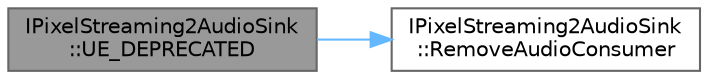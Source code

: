 digraph "IPixelStreaming2AudioSink::UE_DEPRECATED"
{
 // INTERACTIVE_SVG=YES
 // LATEX_PDF_SIZE
  bgcolor="transparent";
  edge [fontname=Helvetica,fontsize=10,labelfontname=Helvetica,labelfontsize=10];
  node [fontname=Helvetica,fontsize=10,shape=box,height=0.2,width=0.4];
  rankdir="LR";
  Node1 [id="Node000001",label="IPixelStreaming2AudioSink\l::UE_DEPRECATED",height=0.2,width=0.4,color="gray40", fillcolor="grey60", style="filled", fontcolor="black",tooltip="Remove an audio consumer to remove from the sink."];
  Node1 -> Node2 [id="edge1_Node000001_Node000002",color="steelblue1",style="solid",tooltip=" "];
  Node2 [id="Node000002",label="IPixelStreaming2AudioSink\l::RemoveAudioConsumer",height=0.2,width=0.4,color="grey40", fillcolor="white", style="filled",URL="$d0/d0c/classIPixelStreaming2AudioSink.html#a5867dea8187abf53dee33136a5541a9b",tooltip=" "];
}
